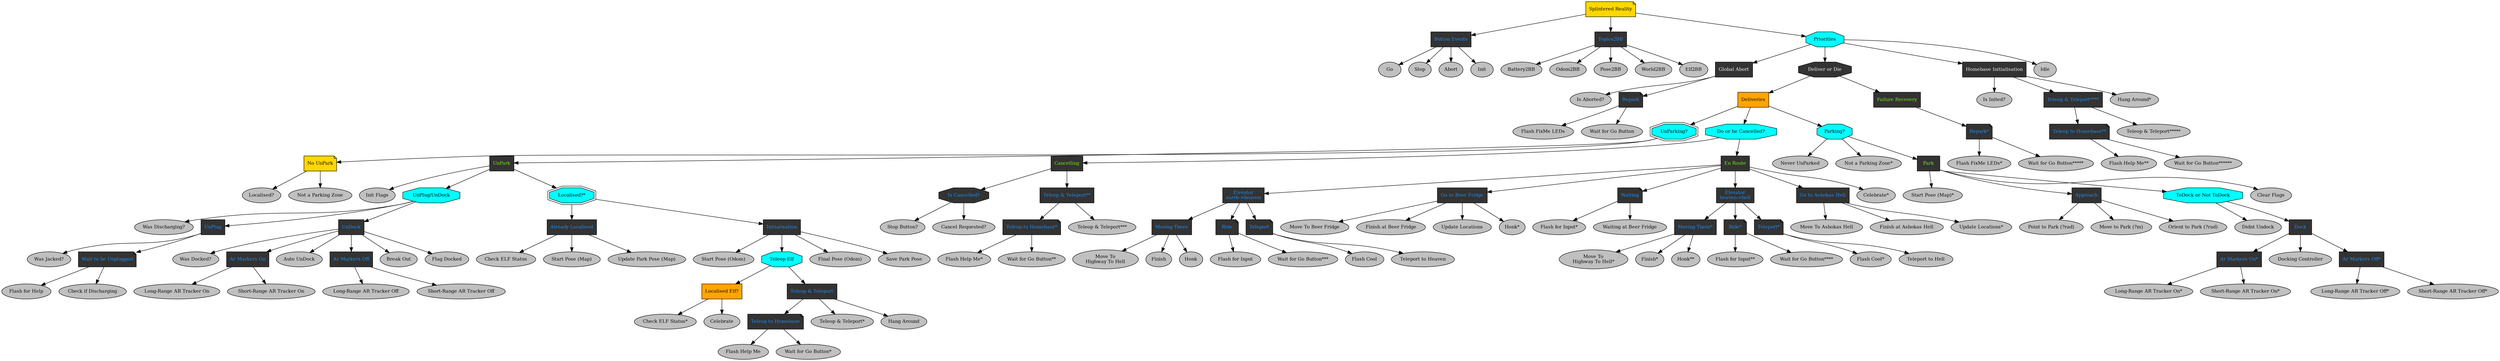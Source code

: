 digraph splintered_reality {
graph [fontname="times-roman"];
node [fontname="times-roman"];
edge [fontname="times-roman"];
"Splintered Reality" [fontcolor=black, shape=note, fontsize=11, style=filled, fillcolor=gold];
"Button Events" [fontcolor=dodgerblue, shape=box, fontsize=11, style=filled, fillcolor=gray20];
"Splintered Reality" -> "Button Events";
Go [fontcolor=black, shape=ellipse, fontsize=11, style=filled, fillcolor=gray];
"Button Events" -> Go;
Stop [fontcolor=black, shape=ellipse, fontsize=11, style=filled, fillcolor=gray];
"Button Events" -> Stop;
Abort [fontcolor=black, shape=ellipse, fontsize=11, style=filled, fillcolor=gray];
"Button Events" -> Abort;
Init [fontcolor=black, shape=ellipse, fontsize=11, style=filled, fillcolor=gray];
"Button Events" -> Init;
Topics2BB [fontcolor=dodgerblue, shape=box, fontsize=11, style=filled, fillcolor=gray20];
"Splintered Reality" -> Topics2BB;
Battery2BB [fontcolor=black, shape=ellipse, fontsize=11, style=filled, fillcolor=gray];
Topics2BB -> Battery2BB;
Odom2BB [fontcolor=black, shape=ellipse, fontsize=11, style=filled, fillcolor=gray];
Topics2BB -> Odom2BB;
Pose2BB [fontcolor=black, shape=ellipse, fontsize=11, style=filled, fillcolor=gray];
Topics2BB -> Pose2BB;
World2BB [fontcolor=black, shape=ellipse, fontsize=11, style=filled, fillcolor=gray];
Topics2BB -> World2BB;
Elf2BB [fontcolor=black, shape=ellipse, fontsize=11, style=filled, fillcolor=gray];
Topics2BB -> Elf2BB;
Priorities [fontcolor=black, shape=octagon, fontsize=11, style=filled, fillcolor=cyan];
"Splintered Reality" -> Priorities;
"Global Abort" [fontcolor=white, shape=box, fontsize=11, style=filled, fillcolor=gray20];
Priorities -> "Global Abort";
"Is Aborted?" [fontcolor=black, shape=ellipse, fontsize=11, style=filled, fillcolor=gray];
"Global Abort" -> "Is Aborted?";
Repark [fontcolor=dodgerblue, shape=note, fontsize=11, style=filled, fillcolor=gray20];
"Global Abort" -> Repark;
"Flash FixMe LEDs" [fontcolor=black, shape=ellipse, fontsize=11, style=filled, fillcolor=gray];
Repark -> "Flash FixMe LEDs";
"Wait for Go Button" [fontcolor=black, shape=ellipse, fontsize=11, style=filled, fillcolor=gray];
Repark -> "Wait for Go Button";
"Deliver or Die" [fontcolor=white, shape=octagon, fontsize=11, style=filled, fillcolor=gray20];
Priorities -> "Deliver or Die";
Deliveries [fontcolor=black, shape=box, fontsize=11, style=filled, fillcolor=orange];
"Deliver or Die" -> Deliveries;
"UnParking?" [fontcolor=black, shape=doubleoctagon, fontsize=11, style=filled, fillcolor=cyan];
Deliveries -> "UnParking?";
"No UnPark" [fontcolor=black, shape=note, fontsize=11, style=filled, fillcolor=gold];
"UnParking?" -> "No UnPark";
"Localised?" [fontcolor=black, shape=ellipse, fontsize=11, style=filled, fillcolor=gray];
"No UnPark" -> "Localised?";
"Not a Parking Zone" [fontcolor=black, shape=ellipse, fontsize=11, style=filled, fillcolor=gray];
"No UnPark" -> "Not a Parking Zone";
UnPark [fontcolor=lawngreen, shape=box, fontsize=11, style=filled, fillcolor=gray20];
"UnParking?" -> UnPark;
"Init Flags" [fontcolor=black, shape=ellipse, fontsize=11, style=filled, fillcolor=gray];
UnPark -> "Init Flags";
"UnPlug/UnDock" [fontcolor=black, shape=octagon, fontsize=11, style=filled, fillcolor=cyan];
UnPark -> "UnPlug/UnDock";
"Was Discharging?" [fontcolor=black, shape=ellipse, fontsize=11, style=filled, fillcolor=gray];
"UnPlug/UnDock" -> "Was Discharging?";
UnPlug [fontcolor=dodgerblue, shape=box, fontsize=11, style=filled, fillcolor=gray20];
"UnPlug/UnDock" -> UnPlug;
"Was Jacked?" [fontcolor=black, shape=ellipse, fontsize=11, style=filled, fillcolor=gray];
UnPlug -> "Was Jacked?";
"Wait to be Unplugged" [fontcolor=dodgerblue, shape=note, fontsize=11, style=filled, fillcolor=gray20];
UnPlug -> "Wait to be Unplugged";
"Flash for Help" [fontcolor=black, shape=ellipse, fontsize=11, style=filled, fillcolor=gray];
"Wait to be Unplugged" -> "Flash for Help";
"Check if Discharging" [fontcolor=black, shape=ellipse, fontsize=11, style=filled, fillcolor=gray];
"Wait to be Unplugged" -> "Check if Discharging";
UnDock [fontcolor=dodgerblue, shape=box, fontsize=11, style=filled, fillcolor=gray20];
"UnPlug/UnDock" -> UnDock;
"Was Docked?" [fontcolor=black, shape=ellipse, fontsize=11, style=filled, fillcolor=gray];
UnDock -> "Was Docked?";
"Ar Markers On" [fontcolor=dodgerblue, shape=box, fontsize=11, style=filled, fillcolor=gray20];
UnDock -> "Ar Markers On";
"Long-Range AR Tracker On" [fontcolor=black, shape=ellipse, fontsize=11, style=filled, fillcolor=gray];
"Ar Markers On" -> "Long-Range AR Tracker On";
"Short-Range AR Tracker On" [fontcolor=black, shape=ellipse, fontsize=11, style=filled, fillcolor=gray];
"Ar Markers On" -> "Short-Range AR Tracker On";
"Auto UnDock" [fontcolor=black, shape=ellipse, fontsize=11, style=filled, fillcolor=gray];
UnDock -> "Auto UnDock";
"Ar Markers Off" [fontcolor=dodgerblue, shape=box, fontsize=11, style=filled, fillcolor=gray20];
UnDock -> "Ar Markers Off";
"Long-Range AR Tracker Off" [fontcolor=black, shape=ellipse, fontsize=11, style=filled, fillcolor=gray];
"Ar Markers Off" -> "Long-Range AR Tracker Off";
"Short-Range AR Tracker Off" [fontcolor=black, shape=ellipse, fontsize=11, style=filled, fillcolor=gray];
"Ar Markers Off" -> "Short-Range AR Tracker Off";
"Break Out" [fontcolor=black, shape=ellipse, fontsize=11, style=filled, fillcolor=gray];
UnDock -> "Break Out";
"Flag Docked" [fontcolor=black, shape=ellipse, fontsize=11, style=filled, fillcolor=gray];
UnDock -> "Flag Docked";
"Localised?*" [fontcolor=black, shape=doubleoctagon, fontsize=11, style=filled, fillcolor=cyan];
UnPark -> "Localised?*";
"Already Localised" [fontcolor=dodgerblue, shape=box, fontsize=11, style=filled, fillcolor=gray20];
"Localised?*" -> "Already Localised";
"Check ELF Status" [fontcolor=black, shape=ellipse, fontsize=11, style=filled, fillcolor=gray];
"Already Localised" -> "Check ELF Status";
"Start Pose (Map)" [fontcolor=black, shape=ellipse, fontsize=11, style=filled, fillcolor=gray];
"Already Localised" -> "Start Pose (Map)";
"Update Park Pose (Map)" [fontcolor=black, shape=ellipse, fontsize=11, style=filled, fillcolor=gray];
"Already Localised" -> "Update Park Pose (Map)";
Initialisation [fontcolor=dodgerblue, shape=box, fontsize=11, style=filled, fillcolor=gray20];
"Localised?*" -> Initialisation;
"Start Pose (Odom)" [fontcolor=black, shape=ellipse, fontsize=11, style=filled, fillcolor=gray];
Initialisation -> "Start Pose (Odom)";
"Teleop Elf" [fontcolor=black, shape=octagon, fontsize=11, style=filled, fillcolor=cyan];
Initialisation -> "Teleop Elf";
"Localised Elf?" [fontcolor=black, shape=box, fontsize=11, style=filled, fillcolor=orange];
"Teleop Elf" -> "Localised Elf?";
"Check ELF Status*" [fontcolor=black, shape=ellipse, fontsize=11, style=filled, fillcolor=gray];
"Localised Elf?" -> "Check ELF Status*";
Celebrate [fontcolor=black, shape=ellipse, fontsize=11, style=filled, fillcolor=gray];
"Localised Elf?" -> Celebrate;
"Teleop & Teleport" [fontcolor=dodgerblue, shape=box, fontsize=11, style=filled, fillcolor=gray20];
"Teleop Elf" -> "Teleop & Teleport";
"Teleop to Homebase" [fontcolor=dodgerblue, shape=note, fontsize=11, style=filled, fillcolor=gray20];
"Teleop & Teleport" -> "Teleop to Homebase";
"Flash Help Me" [fontcolor=black, shape=ellipse, fontsize=11, style=filled, fillcolor=gray];
"Teleop to Homebase" -> "Flash Help Me";
"Wait for Go Button*" [fontcolor=black, shape=ellipse, fontsize=11, style=filled, fillcolor=gray];
"Teleop to Homebase" -> "Wait for Go Button*";
"Teleop & Teleport*" [fontcolor=black, shape=ellipse, fontsize=11, style=filled, fillcolor=gray];
"Teleop & Teleport" -> "Teleop & Teleport*";
"Hang Around" [fontcolor=black, shape=ellipse, fontsize=11, style=filled, fillcolor=gray];
"Teleop & Teleport" -> "Hang Around";
"Final Pose (Odom)" [fontcolor=black, shape=ellipse, fontsize=11, style=filled, fillcolor=gray];
Initialisation -> "Final Pose (Odom)";
"Save Park Pose" [fontcolor=black, shape=ellipse, fontsize=11, style=filled, fillcolor=gray];
Initialisation -> "Save Park Pose";
"Do or be Cancelled?" [fontcolor=black, shape=octagon, fontsize=11, style=filled, fillcolor=cyan];
Deliveries -> "Do or be Cancelled?";
Cancelling [fontcolor=lawngreen, shape=box, fontsize=11, style=filled, fillcolor=gray20];
"Do or be Cancelled?" -> Cancelling;
"Is Cancelled?" [fontcolor=dodgerblue, shape=octagon, fontsize=11, style=filled, fillcolor=gray20];
Cancelling -> "Is Cancelled?";
"Stop Button?" [fontcolor=black, shape=ellipse, fontsize=11, style=filled, fillcolor=gray];
"Is Cancelled?" -> "Stop Button?";
"Cancel Requested?" [fontcolor=black, shape=ellipse, fontsize=11, style=filled, fillcolor=gray];
"Is Cancelled?" -> "Cancel Requested?";
"Teleop & Teleport**" [fontcolor=dodgerblue, shape=box, fontsize=11, style=filled, fillcolor=gray20];
Cancelling -> "Teleop & Teleport**";
"Teleop to Homebase*" [fontcolor=dodgerblue, shape=note, fontsize=11, style=filled, fillcolor=gray20];
"Teleop & Teleport**" -> "Teleop to Homebase*";
"Flash Help Me*" [fontcolor=black, shape=ellipse, fontsize=11, style=filled, fillcolor=gray];
"Teleop to Homebase*" -> "Flash Help Me*";
"Wait for Go Button**" [fontcolor=black, shape=ellipse, fontsize=11, style=filled, fillcolor=gray];
"Teleop to Homebase*" -> "Wait for Go Button**";
"Teleop & Teleport***" [fontcolor=black, shape=ellipse, fontsize=11, style=filled, fillcolor=gray];
"Teleop & Teleport**" -> "Teleop & Teleport***";
"En Route" [fontcolor=lawngreen, shape=box, fontsize=11, style=filled, fillcolor=gray20];
"Do or be Cancelled?" -> "En Route";
"Elevator\nearth->heaven" [fontcolor=dodgerblue, shape=box, fontsize=11, style=filled, fillcolor=gray20];
"En Route" -> "Elevator\nearth->heaven";
"Moving There" [fontcolor=dodgerblue, shape=box, fontsize=11, style=filled, fillcolor=gray20];
"Elevator\nearth->heaven" -> "Moving There";
"Move To\nHighway To Hell" [fontcolor=black, shape=ellipse, fontsize=11, style=filled, fillcolor=gray];
"Moving There" -> "Move To\nHighway To Hell";
Finish [fontcolor=black, shape=ellipse, fontsize=11, style=filled, fillcolor=gray];
"Moving There" -> Finish;
Honk [fontcolor=black, shape=ellipse, fontsize=11, style=filled, fillcolor=gray];
"Moving There" -> Honk;
Ride [fontcolor=dodgerblue, shape=note, fontsize=11, style=filled, fillcolor=gray20];
"Elevator\nearth->heaven" -> Ride;
"Flash for Input" [fontcolor=black, shape=ellipse, fontsize=11, style=filled, fillcolor=gray];
Ride -> "Flash for Input";
"Wait for Go Button***" [fontcolor=black, shape=ellipse, fontsize=11, style=filled, fillcolor=gray];
Ride -> "Wait for Go Button***";
Teleport [fontcolor=dodgerblue, shape=note, fontsize=11, style=filled, fillcolor=gray20];
"Elevator\nearth->heaven" -> Teleport;
"Flash Cool" [fontcolor=black, shape=ellipse, fontsize=11, style=filled, fillcolor=gray];
Teleport -> "Flash Cool";
"Teleport to Heaven" [fontcolor=black, shape=ellipse, fontsize=11, style=filled, fillcolor=gray];
Teleport -> "Teleport to Heaven";
"Go to Beer Fridge" [fontcolor=dodgerblue, shape=box, fontsize=11, style=filled, fillcolor=gray20];
"En Route" -> "Go to Beer Fridge";
"Move To Beer Fridge" [fontcolor=black, shape=ellipse, fontsize=11, style=filled, fillcolor=gray];
"Go to Beer Fridge" -> "Move To Beer Fridge";
"Finish at Beer Fridge" [fontcolor=black, shape=ellipse, fontsize=11, style=filled, fillcolor=gray];
"Go to Beer Fridge" -> "Finish at Beer Fridge";
"Update Locations" [fontcolor=black, shape=ellipse, fontsize=11, style=filled, fillcolor=gray];
"Go to Beer Fridge" -> "Update Locations";
"Honk*" [fontcolor=black, shape=ellipse, fontsize=11, style=filled, fillcolor=gray];
"Go to Beer Fridge" -> "Honk*";
Waiting [fontcolor=dodgerblue, shape=note, fontsize=11, style=filled, fillcolor=gray20];
"En Route" -> Waiting;
"Flash for Input*" [fontcolor=black, shape=ellipse, fontsize=11, style=filled, fillcolor=gray];
Waiting -> "Flash for Input*";
"Waiting at Beer Fridge" [fontcolor=black, shape=ellipse, fontsize=11, style=filled, fillcolor=gray];
Waiting -> "Waiting at Beer Fridge";
"Elevator\nheaven->hell" [fontcolor=dodgerblue, shape=box, fontsize=11, style=filled, fillcolor=gray20];
"En Route" -> "Elevator\nheaven->hell";
"Moving There*" [fontcolor=dodgerblue, shape=box, fontsize=11, style=filled, fillcolor=gray20];
"Elevator\nheaven->hell" -> "Moving There*";
"Move To\nHighway To Hell*" [fontcolor=black, shape=ellipse, fontsize=11, style=filled, fillcolor=gray];
"Moving There*" -> "Move To\nHighway To Hell*";
"Finish*" [fontcolor=black, shape=ellipse, fontsize=11, style=filled, fillcolor=gray];
"Moving There*" -> "Finish*";
"Honk**" [fontcolor=black, shape=ellipse, fontsize=11, style=filled, fillcolor=gray];
"Moving There*" -> "Honk**";
"Ride*" [fontcolor=dodgerblue, shape=note, fontsize=11, style=filled, fillcolor=gray20];
"Elevator\nheaven->hell" -> "Ride*";
"Flash for Input**" [fontcolor=black, shape=ellipse, fontsize=11, style=filled, fillcolor=gray];
"Ride*" -> "Flash for Input**";
"Wait for Go Button****" [fontcolor=black, shape=ellipse, fontsize=11, style=filled, fillcolor=gray];
"Ride*" -> "Wait for Go Button****";
"Teleport*" [fontcolor=dodgerblue, shape=note, fontsize=11, style=filled, fillcolor=gray20];
"Elevator\nheaven->hell" -> "Teleport*";
"Flash Cool*" [fontcolor=black, shape=ellipse, fontsize=11, style=filled, fillcolor=gray];
"Teleport*" -> "Flash Cool*";
"Teleport to Hell" [fontcolor=black, shape=ellipse, fontsize=11, style=filled, fillcolor=gray];
"Teleport*" -> "Teleport to Hell";
"Go to Ashokas Hell" [fontcolor=dodgerblue, shape=box, fontsize=11, style=filled, fillcolor=gray20];
"En Route" -> "Go to Ashokas Hell";
"Move To Ashokas Hell" [fontcolor=black, shape=ellipse, fontsize=11, style=filled, fillcolor=gray];
"Go to Ashokas Hell" -> "Move To Ashokas Hell";
"Finish at Ashokas Hell" [fontcolor=black, shape=ellipse, fontsize=11, style=filled, fillcolor=gray];
"Go to Ashokas Hell" -> "Finish at Ashokas Hell";
"Update Locations*" [fontcolor=black, shape=ellipse, fontsize=11, style=filled, fillcolor=gray];
"Go to Ashokas Hell" -> "Update Locations*";
"Celebrate*" [fontcolor=black, shape=ellipse, fontsize=11, style=filled, fillcolor=gray];
"En Route" -> "Celebrate*";
"Parking?" [fontcolor=black, shape=octagon, fontsize=11, style=filled, fillcolor=cyan];
Deliveries -> "Parking?";
"Never UnParked" [fontcolor=black, shape=ellipse, fontsize=11, style=filled, fillcolor=gray];
"Parking?" -> "Never UnParked";
"Not a Parking Zone*" [fontcolor=black, shape=ellipse, fontsize=11, style=filled, fillcolor=gray];
"Parking?" -> "Not a Parking Zone*";
Park [fontcolor=lawngreen, shape=box, fontsize=11, style=filled, fillcolor=gray20];
"Parking?" -> Park;
"Start Pose (Map)*" [fontcolor=black, shape=ellipse, fontsize=11, style=filled, fillcolor=gray];
Park -> "Start Pose (Map)*";
Approach [fontcolor=dodgerblue, shape=box, fontsize=11, style=filled, fillcolor=gray20];
Park -> Approach;
"Point to Park (?rad)" [fontcolor=black, shape=ellipse, fontsize=11, style=filled, fillcolor=gray];
Approach -> "Point to Park (?rad)";
"Move to Park (?m)" [fontcolor=black, shape=ellipse, fontsize=11, style=filled, fillcolor=gray];
Approach -> "Move to Park (?m)";
"Orient to Park (?rad)" [fontcolor=black, shape=ellipse, fontsize=11, style=filled, fillcolor=gray];
Approach -> "Orient to Park (?rad)";
"ToDock or Not ToDock" [fontcolor=black, shape=octagon, fontsize=11, style=filled, fillcolor=cyan];
Park -> "ToDock or Not ToDock";
"Didnt Undock" [fontcolor=black, shape=ellipse, fontsize=11, style=filled, fillcolor=gray];
"ToDock or Not ToDock" -> "Didnt Undock";
Dock [fontcolor=dodgerblue, shape=box, fontsize=11, style=filled, fillcolor=gray20];
"ToDock or Not ToDock" -> Dock;
"Ar Markers On*" [fontcolor=dodgerblue, shape=box, fontsize=11, style=filled, fillcolor=gray20];
Dock -> "Ar Markers On*";
"Long-Range AR Tracker On*" [fontcolor=black, shape=ellipse, fontsize=11, style=filled, fillcolor=gray];
"Ar Markers On*" -> "Long-Range AR Tracker On*";
"Short-Range AR Tracker On*" [fontcolor=black, shape=ellipse, fontsize=11, style=filled, fillcolor=gray];
"Ar Markers On*" -> "Short-Range AR Tracker On*";
"Docking Controller" [fontcolor=black, shape=ellipse, fontsize=11, style=filled, fillcolor=gray];
Dock -> "Docking Controller";
"Ar Markers Off*" [fontcolor=dodgerblue, shape=box, fontsize=11, style=filled, fillcolor=gray20];
Dock -> "Ar Markers Off*";
"Long-Range AR Tracker Off*" [fontcolor=black, shape=ellipse, fontsize=11, style=filled, fillcolor=gray];
"Ar Markers Off*" -> "Long-Range AR Tracker Off*";
"Short-Range AR Tracker Off*" [fontcolor=black, shape=ellipse, fontsize=11, style=filled, fillcolor=gray];
"Ar Markers Off*" -> "Short-Range AR Tracker Off*";
"Clear Flags" [fontcolor=black, shape=ellipse, fontsize=11, style=filled, fillcolor=gray];
Park -> "Clear Flags";
"Failure Recovery" [fontcolor=lawngreen, shape=box, fontsize=11, style=filled, fillcolor=gray20];
"Deliver or Die" -> "Failure Recovery";
"Repark*" [fontcolor=dodgerblue, shape=note, fontsize=11, style=filled, fillcolor=gray20];
"Failure Recovery" -> "Repark*";
"Flash FixMe LEDs*" [fontcolor=black, shape=ellipse, fontsize=11, style=filled, fillcolor=gray];
"Repark*" -> "Flash FixMe LEDs*";
"Wait for Go Button*****" [fontcolor=black, shape=ellipse, fontsize=11, style=filled, fillcolor=gray];
"Repark*" -> "Wait for Go Button*****";
"Homebase Initialisation" [fontcolor=white, shape=box, fontsize=11, style=filled, fillcolor=gray20];
Priorities -> "Homebase Initialisation";
"Is Inited?" [fontcolor=black, shape=ellipse, fontsize=11, style=filled, fillcolor=gray];
"Homebase Initialisation" -> "Is Inited?";
"Teleop & Teleport****" [fontcolor=dodgerblue, shape=box, fontsize=11, style=filled, fillcolor=gray20];
"Homebase Initialisation" -> "Teleop & Teleport****";
"Teleop to Homebase**" [fontcolor=dodgerblue, shape=note, fontsize=11, style=filled, fillcolor=gray20];
"Teleop & Teleport****" -> "Teleop to Homebase**";
"Flash Help Me**" [fontcolor=black, shape=ellipse, fontsize=11, style=filled, fillcolor=gray];
"Teleop to Homebase**" -> "Flash Help Me**";
"Wait for Go Button******" [fontcolor=black, shape=ellipse, fontsize=11, style=filled, fillcolor=gray];
"Teleop to Homebase**" -> "Wait for Go Button******";
"Teleop & Teleport*****" [fontcolor=black, shape=ellipse, fontsize=11, style=filled, fillcolor=gray];
"Teleop & Teleport****" -> "Teleop & Teleport*****";
"Hang Around*" [fontcolor=black, shape=ellipse, fontsize=11, style=filled, fillcolor=gray];
"Homebase Initialisation" -> "Hang Around*";
Idle [fontcolor=black, shape=ellipse, fontsize=11, style=filled, fillcolor=gray];
Priorities -> Idle;
}
